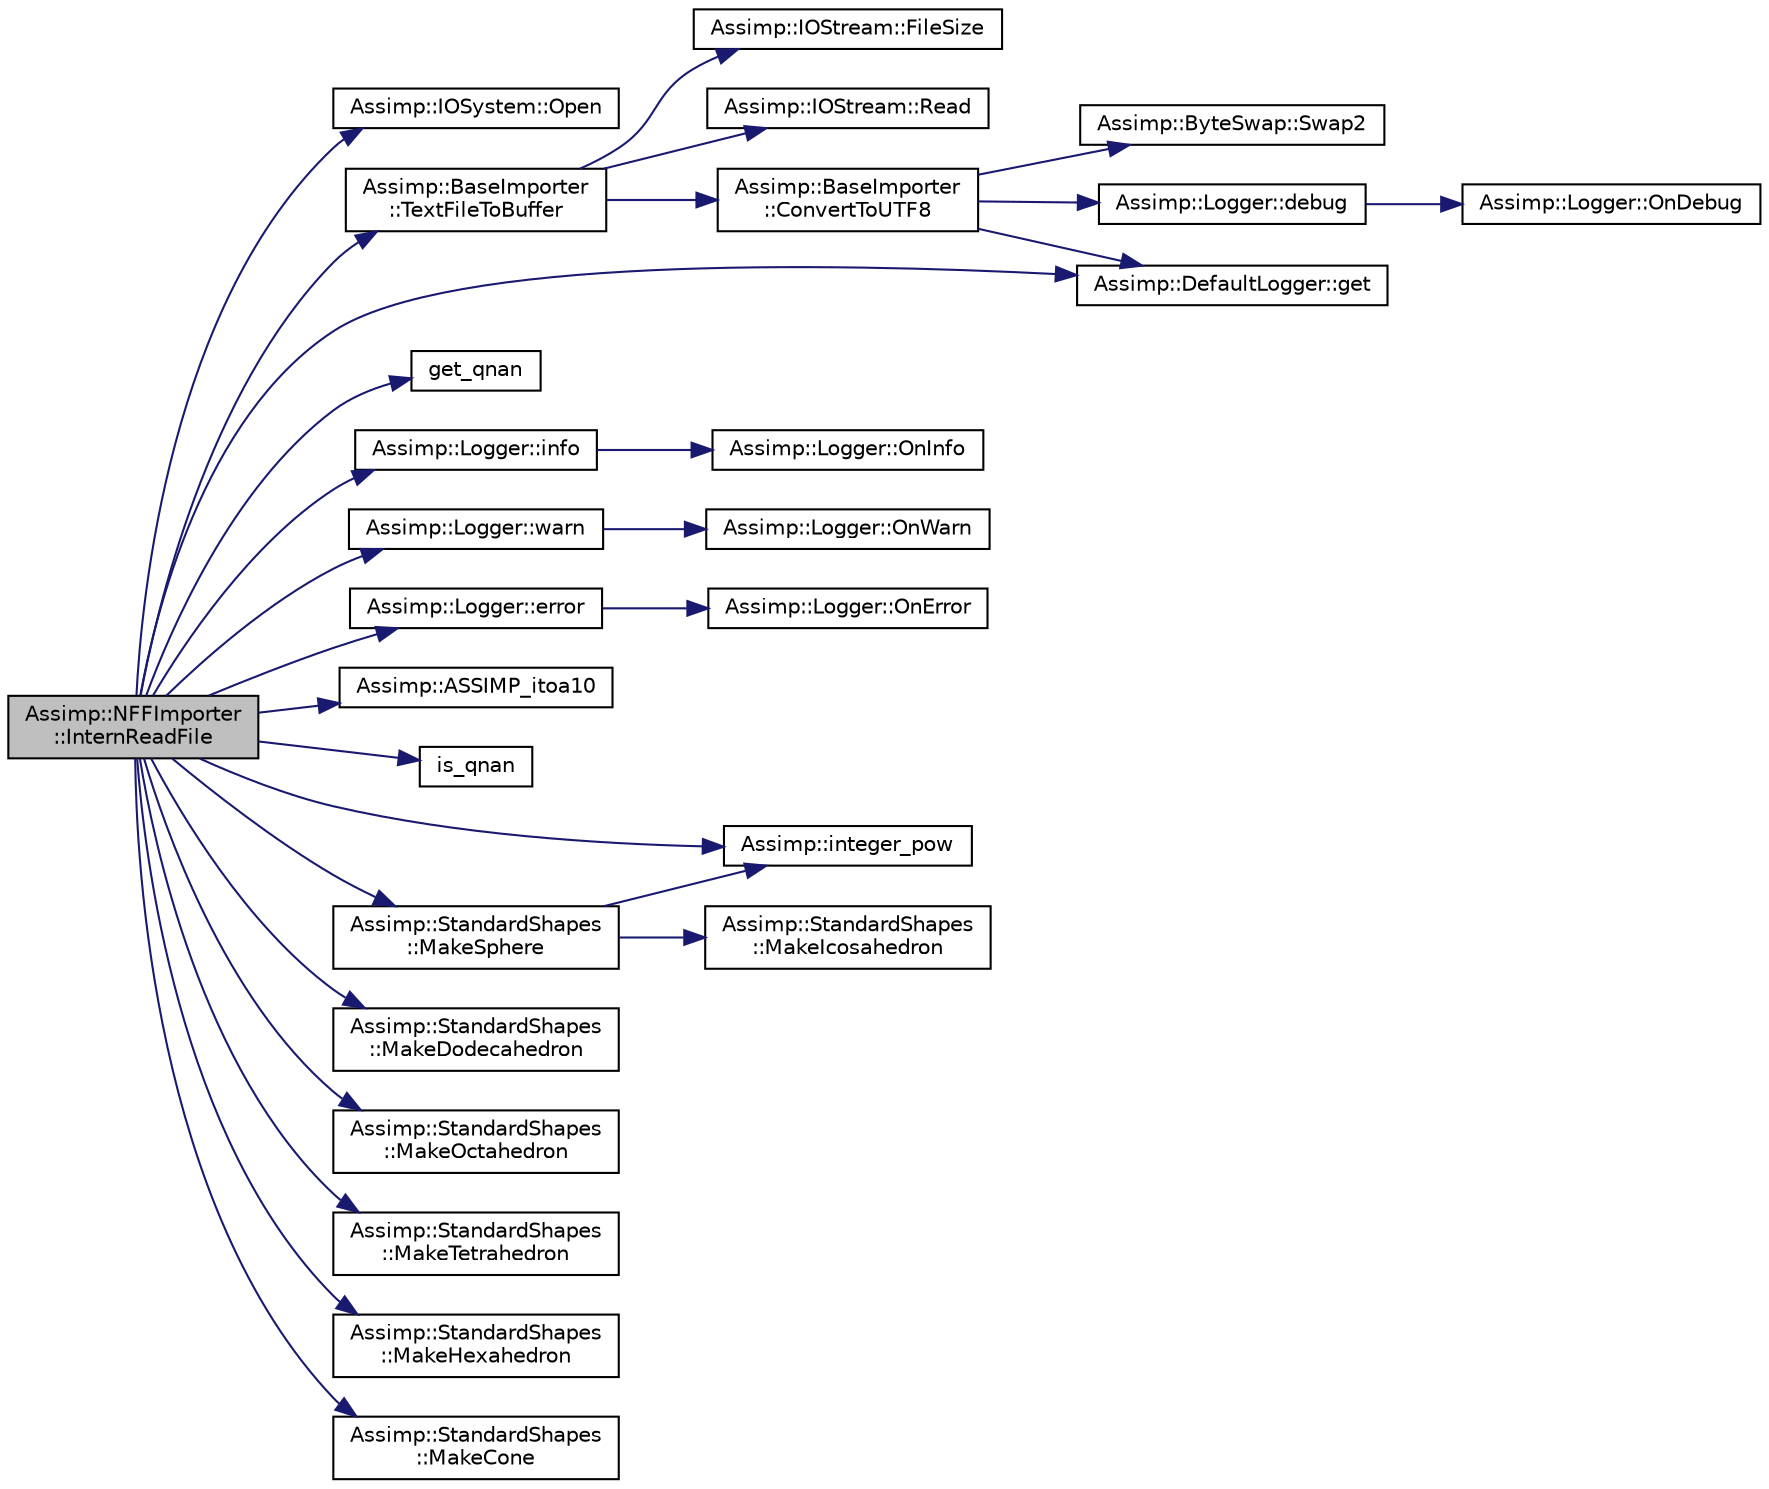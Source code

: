 digraph "Assimp::NFFImporter::InternReadFile"
{
  edge [fontname="Helvetica",fontsize="10",labelfontname="Helvetica",labelfontsize="10"];
  node [fontname="Helvetica",fontsize="10",shape=record];
  rankdir="LR";
  Node1 [label="Assimp::NFFImporter\l::InternReadFile",height=0.2,width=0.4,color="black", fillcolor="grey75", style="filled", fontcolor="black"];
  Node1 -> Node2 [color="midnightblue",fontsize="10",style="solid",fontname="Helvetica"];
  Node2 [label="Assimp::IOSystem::Open",height=0.2,width=0.4,color="black", fillcolor="white", style="filled",URL="$class_assimp_1_1_i_o_system.html#ac512ece3b0701de5682553007a4c0816",tooltip="Open a new file with a given path. "];
  Node1 -> Node3 [color="midnightblue",fontsize="10",style="solid",fontname="Helvetica"];
  Node3 [label="Assimp::BaseImporter\l::TextFileToBuffer",height=0.2,width=0.4,color="black", fillcolor="white", style="filled",URL="$class_assimp_1_1_base_importer.html#a8978de932cfe613f71283c1c5bff2974"];
  Node3 -> Node4 [color="midnightblue",fontsize="10",style="solid",fontname="Helvetica"];
  Node4 [label="Assimp::IOStream::FileSize",height=0.2,width=0.4,color="black", fillcolor="white", style="filled",URL="$class_assimp_1_1_i_o_stream.html#aaa01183d197fb714f28d6c611b6fa058",tooltip="Returns filesize Returns the filesize. "];
  Node3 -> Node5 [color="midnightblue",fontsize="10",style="solid",fontname="Helvetica"];
  Node5 [label="Assimp::IOStream::Read",height=0.2,width=0.4,color="black", fillcolor="white", style="filled",URL="$class_assimp_1_1_i_o_stream.html#ae376f641020989d61863b9c6f55c7abf",tooltip="Read from the file. "];
  Node3 -> Node6 [color="midnightblue",fontsize="10",style="solid",fontname="Helvetica"];
  Node6 [label="Assimp::BaseImporter\l::ConvertToUTF8",height=0.2,width=0.4,color="black", fillcolor="white", style="filled",URL="$class_assimp_1_1_base_importer.html#a3cd8c81533de987dd7acea6874ad918c"];
  Node6 -> Node7 [color="midnightblue",fontsize="10",style="solid",fontname="Helvetica"];
  Node7 [label="Assimp::DefaultLogger::get",height=0.2,width=0.4,color="black", fillcolor="white", style="filled",URL="$class_assimp_1_1_default_logger.html#a093cac26b06553ac774f84769cb0d691",tooltip="Getter for singleton instance. "];
  Node6 -> Node8 [color="midnightblue",fontsize="10",style="solid",fontname="Helvetica"];
  Node8 [label="Assimp::Logger::debug",height=0.2,width=0.4,color="black", fillcolor="white", style="filled",URL="$class_assimp_1_1_logger.html#a3b10454ab4c0949f251062376d9c4161",tooltip="Writes a debug message. "];
  Node8 -> Node9 [color="midnightblue",fontsize="10",style="solid",fontname="Helvetica"];
  Node9 [label="Assimp::Logger::OnDebug",height=0.2,width=0.4,color="black", fillcolor="white", style="filled",URL="$class_assimp_1_1_logger.html#aded6996d20f14204877097b88bd5eac6",tooltip="Called as a request to write a specific debug message. "];
  Node6 -> Node10 [color="midnightblue",fontsize="10",style="solid",fontname="Helvetica"];
  Node10 [label="Assimp::ByteSwap::Swap2",height=0.2,width=0.4,color="black", fillcolor="white", style="filled",URL="$class_assimp_1_1_byte_swap.html#abacbb767ce53adb84d19e6adae7d5b1d"];
  Node1 -> Node11 [color="midnightblue",fontsize="10",style="solid",fontname="Helvetica"];
  Node11 [label="get_qnan",height=0.2,width=0.4,color="black", fillcolor="white", style="filled",URL="$qnan_8h.html#a34ba4591ca5cac28d3e9a2f0436e7f63",tooltip="Get a fresh qnan. "];
  Node1 -> Node7 [color="midnightblue",fontsize="10",style="solid",fontname="Helvetica"];
  Node1 -> Node12 [color="midnightblue",fontsize="10",style="solid",fontname="Helvetica"];
  Node12 [label="Assimp::Logger::info",height=0.2,width=0.4,color="black", fillcolor="white", style="filled",URL="$class_assimp_1_1_logger.html#a12b8a125083c47ac0bb6056f00761e52",tooltip="Writes a info message. "];
  Node12 -> Node13 [color="midnightblue",fontsize="10",style="solid",fontname="Helvetica"];
  Node13 [label="Assimp::Logger::OnInfo",height=0.2,width=0.4,color="black", fillcolor="white", style="filled",URL="$class_assimp_1_1_logger.html#aba81c4562ff8db83f06c6b62f2eb7983",tooltip="Called as a request to write a specific info message. "];
  Node1 -> Node14 [color="midnightblue",fontsize="10",style="solid",fontname="Helvetica"];
  Node14 [label="Assimp::Logger::warn",height=0.2,width=0.4,color="black", fillcolor="white", style="filled",URL="$class_assimp_1_1_logger.html#a32bc5ee4b23df13551b83b925907f1b1",tooltip="Writes a warning message. "];
  Node14 -> Node15 [color="midnightblue",fontsize="10",style="solid",fontname="Helvetica"];
  Node15 [label="Assimp::Logger::OnWarn",height=0.2,width=0.4,color="black", fillcolor="white", style="filled",URL="$class_assimp_1_1_logger.html#ab8066978dd37992f711d75d49cf4607b",tooltip="Called as a request to write a specific warn message. "];
  Node1 -> Node16 [color="midnightblue",fontsize="10",style="solid",fontname="Helvetica"];
  Node16 [label="Assimp::Logger::error",height=0.2,width=0.4,color="black", fillcolor="white", style="filled",URL="$class_assimp_1_1_logger.html#aa8b7c3f56dc4cecfdacc8bb36ba3fac1",tooltip="Writes an error message. "];
  Node16 -> Node17 [color="midnightblue",fontsize="10",style="solid",fontname="Helvetica"];
  Node17 [label="Assimp::Logger::OnError",height=0.2,width=0.4,color="black", fillcolor="white", style="filled",URL="$class_assimp_1_1_logger.html#ae2ea0790aba6125b90af0f2768b0759d",tooltip="Called as a request to write a specific error message. "];
  Node1 -> Node18 [color="midnightblue",fontsize="10",style="solid",fontname="Helvetica"];
  Node18 [label="Assimp::ASSIMP_itoa10",height=0.2,width=0.4,color="black", fillcolor="white", style="filled",URL="$namespace_assimp.html#a95de3dd4de6a42bfed3eb0a9fcea48be",tooltip="itoa with a fixed base 10 &#39;itoa&#39; is not consistently available on all platforms so it is quite useful..."];
  Node1 -> Node19 [color="midnightblue",fontsize="10",style="solid",fontname="Helvetica"];
  Node19 [label="is_qnan",height=0.2,width=0.4,color="black", fillcolor="white", style="filled",URL="$qnan_8h.html#aba07171feddf4c9513c2424a630b03a5"];
  Node1 -> Node20 [color="midnightblue",fontsize="10",style="solid",fontname="Helvetica"];
  Node20 [label="Assimp::StandardShapes\l::MakeSphere",height=0.2,width=0.4,color="black", fillcolor="white", style="filled",URL="$class_assimp_1_1_standard_shapes.html#a6fa5ddd1a3942f714fb76ec9ac1f38c8",tooltip="Generates a sphere. "];
  Node20 -> Node21 [color="midnightblue",fontsize="10",style="solid",fontname="Helvetica"];
  Node21 [label="Assimp::integer_pow",height=0.2,width=0.4,color="black", fillcolor="white", style="filled",URL="$namespace_assimp.html#a7f1165ac9e907c30dbbba7657c651b4e",tooltip="Evaluates an integer power. "];
  Node20 -> Node22 [color="midnightblue",fontsize="10",style="solid",fontname="Helvetica"];
  Node22 [label="Assimp::StandardShapes\l::MakeIcosahedron",height=0.2,width=0.4,color="black", fillcolor="white", style="filled",URL="$class_assimp_1_1_standard_shapes.html#a2592a9c15a11d95181f78bd3f7c0458b",tooltip="Generates an icosahedron. "];
  Node1 -> Node23 [color="midnightblue",fontsize="10",style="solid",fontname="Helvetica"];
  Node23 [label="Assimp::StandardShapes\l::MakeDodecahedron",height=0.2,width=0.4,color="black", fillcolor="white", style="filled",URL="$class_assimp_1_1_standard_shapes.html#a2738550132e77f535ddba6623f19fd76",tooltip="Generates a dodecahedron. "];
  Node1 -> Node24 [color="midnightblue",fontsize="10",style="solid",fontname="Helvetica"];
  Node24 [label="Assimp::StandardShapes\l::MakeOctahedron",height=0.2,width=0.4,color="black", fillcolor="white", style="filled",URL="$class_assimp_1_1_standard_shapes.html#aef96c33aa1e4dfe77b483cbe47229c9c",tooltip="Generates an octahedron. "];
  Node1 -> Node25 [color="midnightblue",fontsize="10",style="solid",fontname="Helvetica"];
  Node25 [label="Assimp::StandardShapes\l::MakeTetrahedron",height=0.2,width=0.4,color="black", fillcolor="white", style="filled",URL="$class_assimp_1_1_standard_shapes.html#a0bc611df1adbd1f87366142f03b86168",tooltip="Generates a tetrahedron. "];
  Node1 -> Node26 [color="midnightblue",fontsize="10",style="solid",fontname="Helvetica"];
  Node26 [label="Assimp::StandardShapes\l::MakeHexahedron",height=0.2,width=0.4,color="black", fillcolor="white", style="filled",URL="$class_assimp_1_1_standard_shapes.html#a80bbbdedb949238d7ea6dda761948dfb",tooltip="Generates a hexahedron (cube) "];
  Node1 -> Node27 [color="midnightblue",fontsize="10",style="solid",fontname="Helvetica"];
  Node27 [label="Assimp::StandardShapes\l::MakeCone",height=0.2,width=0.4,color="black", fillcolor="white", style="filled",URL="$class_assimp_1_1_standard_shapes.html#ab43e2577bd25f867602f5127346d6baf",tooltip="Generates a cone or a cylinder, either open or closed. "];
  Node1 -> Node21 [color="midnightblue",fontsize="10",style="solid",fontname="Helvetica"];
}

